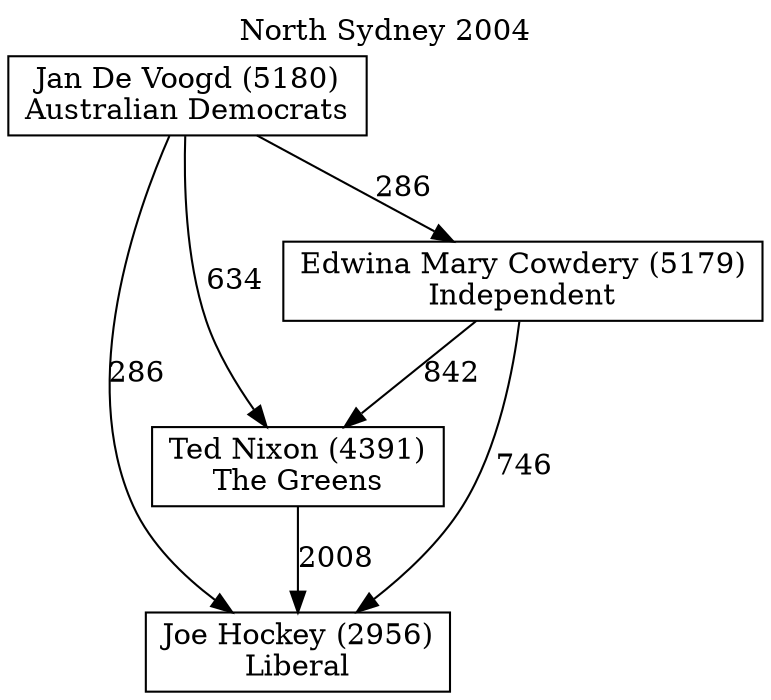 // House preference flow
digraph "Joe Hockey (2956)_North Sydney_2004" {
	graph [label="North Sydney 2004" labelloc=t mclimit=10]
	node [shape=box]
	"Joe Hockey (2956)" [label="Joe Hockey (2956)
Liberal"]
	"Ted Nixon (4391)" [label="Ted Nixon (4391)
The Greens"]
	"Edwina Mary Cowdery (5179)" [label="Edwina Mary Cowdery (5179)
Independent"]
	"Jan De Voogd (5180)" [label="Jan De Voogd (5180)
Australian Democrats"]
	"Ted Nixon (4391)" -> "Joe Hockey (2956)" [label=2008]
	"Edwina Mary Cowdery (5179)" -> "Ted Nixon (4391)" [label=842]
	"Jan De Voogd (5180)" -> "Edwina Mary Cowdery (5179)" [label=286]
	"Edwina Mary Cowdery (5179)" -> "Joe Hockey (2956)" [label=746]
	"Jan De Voogd (5180)" -> "Joe Hockey (2956)" [label=286]
	"Jan De Voogd (5180)" -> "Ted Nixon (4391)" [label=634]
}
